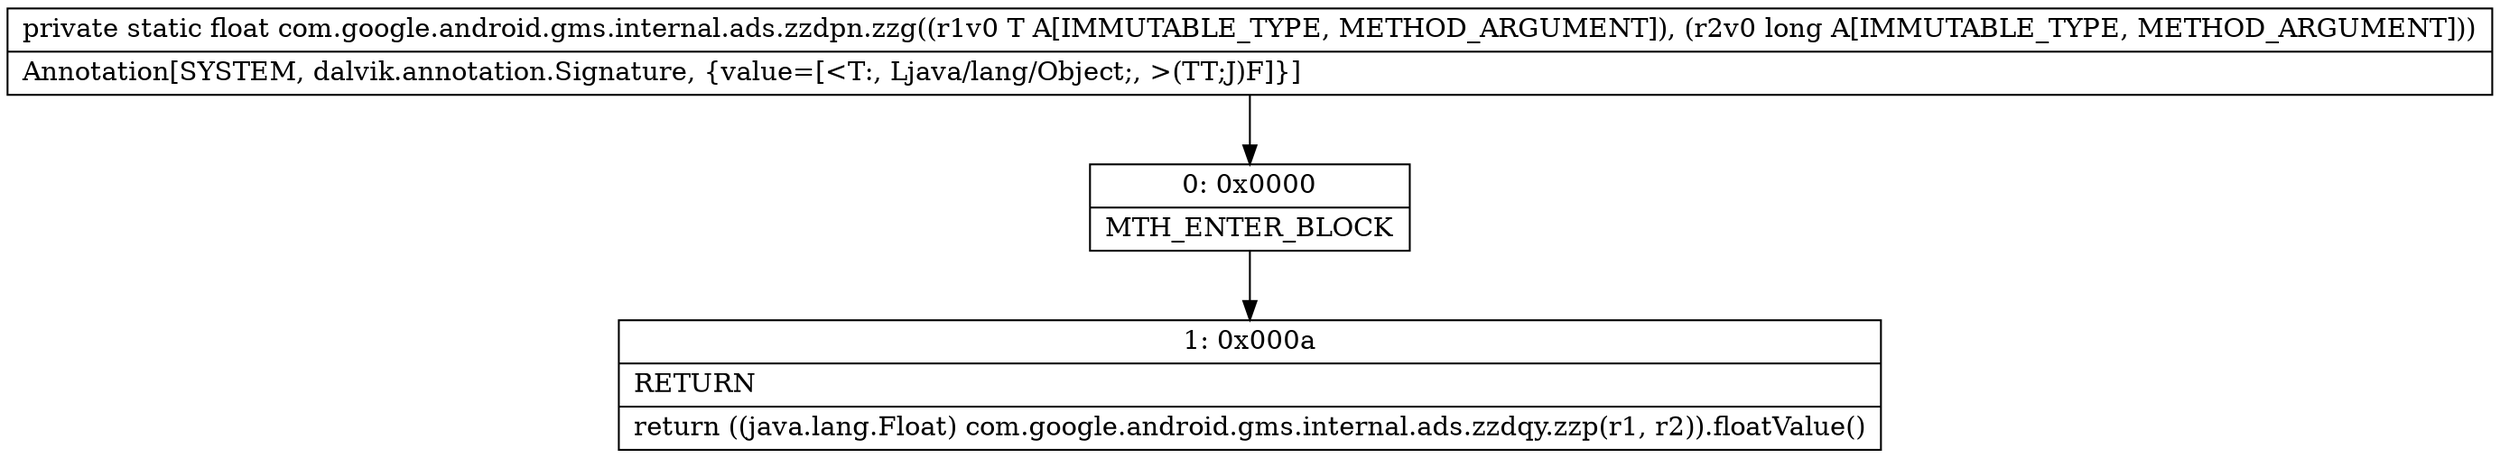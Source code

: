digraph "CFG forcom.google.android.gms.internal.ads.zzdpn.zzg(Ljava\/lang\/Object;J)F" {
Node_0 [shape=record,label="{0\:\ 0x0000|MTH_ENTER_BLOCK\l}"];
Node_1 [shape=record,label="{1\:\ 0x000a|RETURN\l|return ((java.lang.Float) com.google.android.gms.internal.ads.zzdqy.zzp(r1, r2)).floatValue()\l}"];
MethodNode[shape=record,label="{private static float com.google.android.gms.internal.ads.zzdpn.zzg((r1v0 T A[IMMUTABLE_TYPE, METHOD_ARGUMENT]), (r2v0 long A[IMMUTABLE_TYPE, METHOD_ARGUMENT]))  | Annotation[SYSTEM, dalvik.annotation.Signature, \{value=[\<T:, Ljava\/lang\/Object;, \>(TT;J)F]\}]\l}"];
MethodNode -> Node_0;
Node_0 -> Node_1;
}

